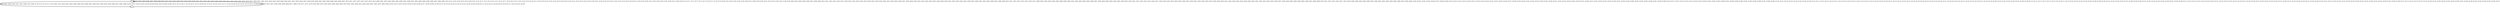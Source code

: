digraph G {
        node [style=rounded, penwidth=3, fontsize=20, shape=oval];
        "0" -> "1" [label="@601, @612, @626, @639, @647, @655, @668, @676, @689, @708, @720, @730, @737, @795, @801, @812, @819, @832, @845, @858, @864, @878, @886, @901, @908, @921, @929, @935, @946, @960, @973, @981, @989, @1004, @1011, @1024, @1032, @1038, @1049, @1063, @1076, @1084, @1092, @1107, @1114, @1127, @1135, @1141, @1152, @1166, @1179, @1187, @1195, @1210, @1217, @1230, @1238, @1244, @1255, @1270, @1277, @1290, @1298", color=black,arrowsize=1,style=bold,penwidth=3,fontsize=20];
"1" -> "0" [label="@602, @613, @627, @640, @648, @656, @669, @677, @690, @709, @721, @731, @738, @796, @802, @813, @820, @833, @846, @859, @865, @879, @887, @902, @909, @922, @930, @936, @947, @961, @974, @982, @990, @1005, @1012, @1025, @1033, @1039, @1050, @1064, @1077, @1085, @1093, @1108, @1115, @1128, @1136, @1142, @1153, @1167, @1180, @1188, @1196, @1211, @1218, @1231, @1239, @1245, @1256, @1271, @1278, @1291, @1299", color=black,arrowsize=1,style=bold,penwidth=3,fontsize=20];
"0" -> "0" [label="@603, @604, @605, @606, @607, @608, @609, @610, @611, @614, @615, @616, @617, @618, @619, @620, @621, @622, @623, @624, @625, @628, @629, @630, @631, @632, @633, @634, @635, @636, @637, @638, @641, @642, @643, @644, @645, @646, @649, @650, @651, @652, @653, @654, @657, @658, @659, @660, @661, @662, @663, @664, @665, @666, @667, @670, @671, @672, @673, @674, @675, @678, @679, @680, @681, @682, @683, @684, @685, @686, @687, @688, @691, @692, @693, @694, @695, @696, @697, @698, @699, @700, @701, @702, @703, @704, @705, @706, @707, @710, @711, @712, @713, @714, @715, @716, @717, @718, @719, @722, @723, @724, @725, @726, @727, @728, @729, @732, @733, @734, @735, @736, @739, @740, @741, @742, @743, @744, @745, @746, @747, @748, @749, @750, @751, @752, @753, @754, @755, @756, @757, @758, @759, @760, @761, @762, @763, @764, @765, @766, @767, @768, @769, @770, @771, @772, @773, @774, @775, @776, @777, @778, @779, @780, @781, @782, @783, @784, @785, @786, @787, @788, @789, @790, @791, @792, @793, @794, @797, @798, @799, @800, @803, @804, @805, @806, @807, @808, @809, @810, @811, @814, @815, @816, @817, @818, @821, @822, @823, @824, @825, @826, @827, @828, @829, @830, @831, @834, @835, @836, @837, @838, @839, @840, @841, @842, @843, @844, @847, @848, @849, @850, @851, @852, @853, @854, @855, @856, @857, @860, @861, @862, @863, @866, @867, @868, @869, @870, @871, @872, @873, @874, @875, @876, @877, @880, @881, @882, @883, @884, @885, @888, @889, @890, @891, @892, @893, @894, @895, @896, @897, @898, @899, @900, @903, @904, @905, @906, @907, @910, @911, @912, @913, @914, @915, @916, @917, @918, @919, @920, @923, @924, @925, @926, @927, @928, @931, @932, @933, @934, @937, @938, @939, @940, @941, @942, @943, @944, @945, @948, @949, @950, @951, @952, @953, @954, @955, @956, @957, @958, @959, @962, @963, @964, @965, @966, @967, @968, @969, @970, @971, @972, @975, @976, @977, @978, @979, @980, @983, @984, @985, @986, @987, @988, @991, @992, @993, @994, @995, @996, @997, @998, @999, @1000, @1001, @1002, @1003, @1006, @1007, @1008, @1009, @1010, @1013, @1014, @1015, @1016, @1017, @1018, @1019, @1020, @1021, @1022, @1023, @1026, @1027, @1028, @1029, @1030, @1031, @1034, @1035, @1036, @1037, @1040, @1041, @1042, @1043, @1044, @1045, @1046, @1047, @1048, @1051, @1052, @1053, @1054, @1055, @1056, @1057, @1058, @1059, @1060, @1061, @1062, @1065, @1066, @1067, @1068, @1069, @1070, @1071, @1072, @1073, @1074, @1075, @1078, @1079, @1080, @1081, @1082, @1083, @1086, @1087, @1088, @1089, @1090, @1091, @1094, @1095, @1096, @1097, @1098, @1099, @1100, @1101, @1102, @1103, @1104, @1105, @1106, @1109, @1110, @1111, @1112, @1113, @1116, @1117, @1118, @1119, @1120, @1121, @1122, @1123, @1124, @1125, @1126, @1129, @1130, @1131, @1132, @1133, @1134, @1137, @1138, @1139, @1140, @1143, @1144, @1145, @1146, @1147, @1148, @1149, @1150, @1151, @1154, @1155, @1156, @1157, @1158, @1159, @1160, @1161, @1162, @1163, @1164, @1165, @1168, @1169, @1170, @1171, @1172, @1173, @1174, @1175, @1176, @1177, @1178, @1181, @1182, @1183, @1184, @1185, @1186, @1189, @1190, @1191, @1192, @1193, @1194, @1197, @1198, @1199, @1200, @1201, @1202, @1203, @1204, @1205, @1206, @1207, @1208, @1209, @1212, @1213, @1214, @1215, @1216, @1219, @1220, @1221, @1222, @1223, @1224, @1225, @1226, @1227, @1228, @1229, @1232, @1233, @1234, @1235, @1236, @1237, @1240, @1241, @1242, @1243, @1246, @1247, @1248, @1249, @1250, @1251, @1252, @1253, @1254, @1257, @1258, @1259, @1260, @1261, @1262, @1263, @1264, @1265, @1266, @1267, @1268, @1269, @1272, @1273, @1274, @1275, @1276, @1279, @1280, @1281, @1282, @1283, @1284, @1285, @1286, @1287, @1288, @1289, @1292, @1293, @1294, @1295, @1296, @1297", color=black,arrowsize=1,style=bold,penwidth=3,fontsize=20];
}
